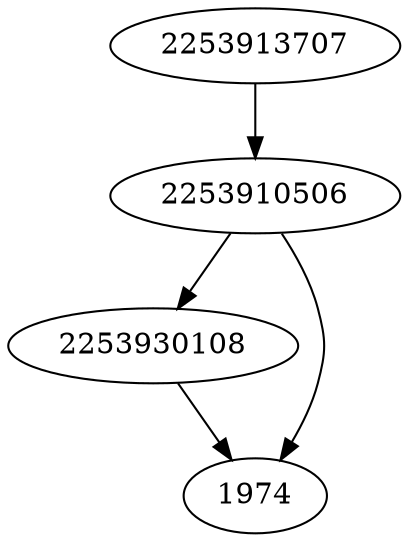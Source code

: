 strict digraph  {
2253910506;
2253913707;
2253930108;
1974;
2253910506 -> 1974;
2253910506 -> 2253930108;
2253913707 -> 2253910506;
2253930108 -> 1974;
}
